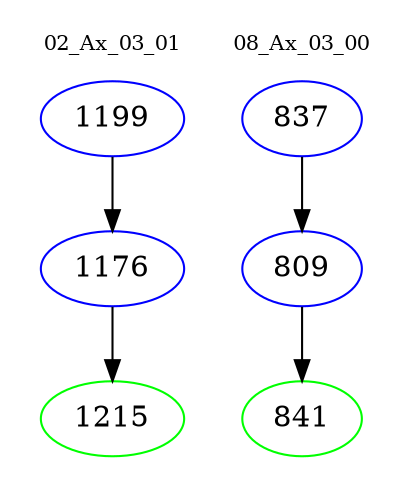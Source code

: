 digraph{
subgraph cluster_0 {
color = white
label = "02_Ax_03_01";
fontsize=10;
T0_1199 [label="1199", color="blue"]
T0_1199 -> T0_1176 [color="black"]
T0_1176 [label="1176", color="blue"]
T0_1176 -> T0_1215 [color="black"]
T0_1215 [label="1215", color="green"]
}
subgraph cluster_1 {
color = white
label = "08_Ax_03_00";
fontsize=10;
T1_837 [label="837", color="blue"]
T1_837 -> T1_809 [color="black"]
T1_809 [label="809", color="blue"]
T1_809 -> T1_841 [color="black"]
T1_841 [label="841", color="green"]
}
}

